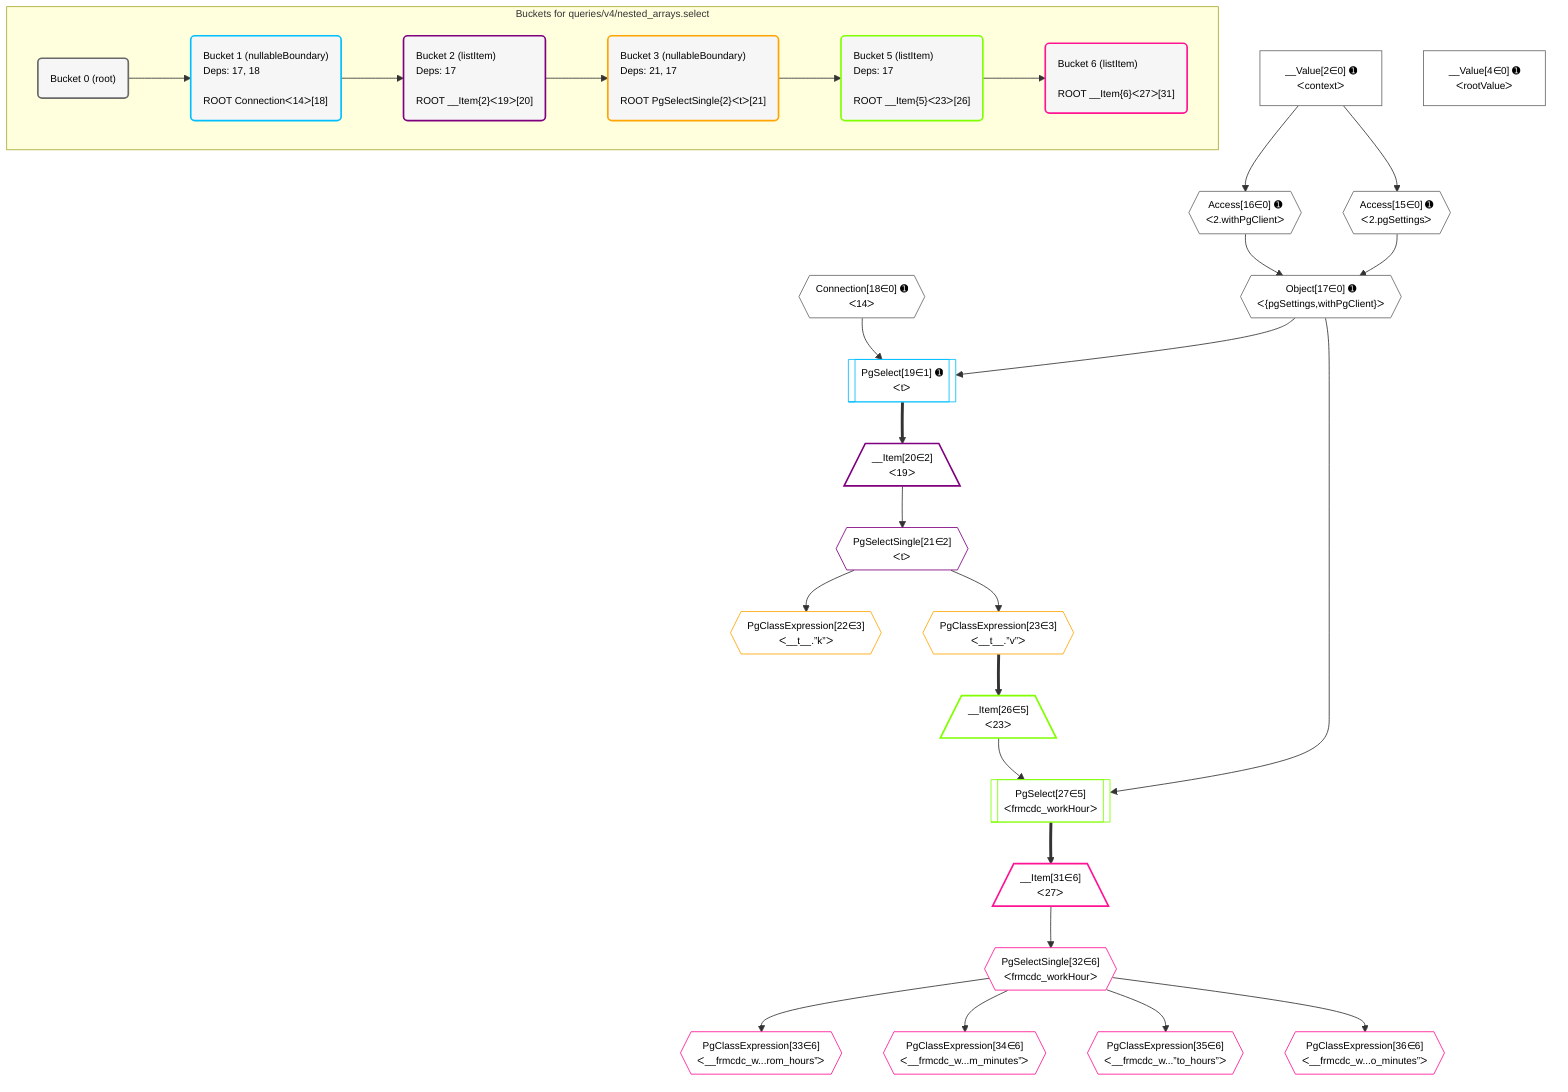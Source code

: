 %%{init: {'themeVariables': { 'fontSize': '12px'}}}%%
graph TD
    classDef path fill:#eee,stroke:#000,color:#000
    classDef plan fill:#fff,stroke-width:1px,color:#000
    classDef itemplan fill:#fff,stroke-width:2px,color:#000
    classDef unbatchedplan fill:#dff,stroke-width:1px,color:#000
    classDef sideeffectplan fill:#fcc,stroke-width:2px,color:#000
    classDef bucket fill:#f6f6f6,color:#000,stroke-width:2px,text-align:left


    %% plan dependencies
    Object17{{"Object[17∈0] ➊<br />ᐸ{pgSettings,withPgClient}ᐳ"}}:::plan
    Access15{{"Access[15∈0] ➊<br />ᐸ2.pgSettingsᐳ"}}:::plan
    Access16{{"Access[16∈0] ➊<br />ᐸ2.withPgClientᐳ"}}:::plan
    Access15 & Access16 --> Object17
    __Value2["__Value[2∈0] ➊<br />ᐸcontextᐳ"]:::plan
    __Value2 --> Access15
    __Value2 --> Access16
    __Value4["__Value[4∈0] ➊<br />ᐸrootValueᐳ"]:::plan
    Connection18{{"Connection[18∈0] ➊<br />ᐸ14ᐳ"}}:::plan
    PgSelect19[["PgSelect[19∈1] ➊<br />ᐸtᐳ"]]:::plan
    Object17 & Connection18 --> PgSelect19
    __Item20[/"__Item[20∈2]<br />ᐸ19ᐳ"\]:::itemplan
    PgSelect19 ==> __Item20
    PgSelectSingle21{{"PgSelectSingle[21∈2]<br />ᐸtᐳ"}}:::plan
    __Item20 --> PgSelectSingle21
    PgClassExpression22{{"PgClassExpression[22∈3]<br />ᐸ__t__.”k”ᐳ"}}:::plan
    PgSelectSingle21 --> PgClassExpression22
    PgClassExpression23{{"PgClassExpression[23∈3]<br />ᐸ__t__.”v”ᐳ"}}:::plan
    PgSelectSingle21 --> PgClassExpression23
    PgSelect27[["PgSelect[27∈5]<br />ᐸfrmcdc_workHourᐳ"]]:::plan
    __Item26[/"__Item[26∈5]<br />ᐸ23ᐳ"\]:::itemplan
    Object17 & __Item26 --> PgSelect27
    PgClassExpression23 ==> __Item26
    __Item31[/"__Item[31∈6]<br />ᐸ27ᐳ"\]:::itemplan
    PgSelect27 ==> __Item31
    PgSelectSingle32{{"PgSelectSingle[32∈6]<br />ᐸfrmcdc_workHourᐳ"}}:::plan
    __Item31 --> PgSelectSingle32
    PgClassExpression33{{"PgClassExpression[33∈6]<br />ᐸ__frmcdc_w...rom_hours”ᐳ"}}:::plan
    PgSelectSingle32 --> PgClassExpression33
    PgClassExpression34{{"PgClassExpression[34∈6]<br />ᐸ__frmcdc_w...m_minutes”ᐳ"}}:::plan
    PgSelectSingle32 --> PgClassExpression34
    PgClassExpression35{{"PgClassExpression[35∈6]<br />ᐸ__frmcdc_w...”to_hours”ᐳ"}}:::plan
    PgSelectSingle32 --> PgClassExpression35
    PgClassExpression36{{"PgClassExpression[36∈6]<br />ᐸ__frmcdc_w...o_minutes”ᐳ"}}:::plan
    PgSelectSingle32 --> PgClassExpression36

    %% define steps

    subgraph "Buckets for queries/v4/nested_arrays.select"
    Bucket0("Bucket 0 (root)"):::bucket
    classDef bucket0 stroke:#696969
    class Bucket0,__Value2,__Value4,Access15,Access16,Object17,Connection18 bucket0
    Bucket1("Bucket 1 (nullableBoundary)<br />Deps: 17, 18<br /><br />ROOT Connectionᐸ14ᐳ[18]"):::bucket
    classDef bucket1 stroke:#00bfff
    class Bucket1,PgSelect19 bucket1
    Bucket2("Bucket 2 (listItem)<br />Deps: 17<br /><br />ROOT __Item{2}ᐸ19ᐳ[20]"):::bucket
    classDef bucket2 stroke:#7f007f
    class Bucket2,__Item20,PgSelectSingle21 bucket2
    Bucket3("Bucket 3 (nullableBoundary)<br />Deps: 21, 17<br /><br />ROOT PgSelectSingle{2}ᐸtᐳ[21]"):::bucket
    classDef bucket3 stroke:#ffa500
    class Bucket3,PgClassExpression22,PgClassExpression23 bucket3
    Bucket5("Bucket 5 (listItem)<br />Deps: 17<br /><br />ROOT __Item{5}ᐸ23ᐳ[26]"):::bucket
    classDef bucket5 stroke:#7fff00
    class Bucket5,__Item26,PgSelect27 bucket5
    Bucket6("Bucket 6 (listItem)<br /><br />ROOT __Item{6}ᐸ27ᐳ[31]"):::bucket
    classDef bucket6 stroke:#ff1493
    class Bucket6,__Item31,PgSelectSingle32,PgClassExpression33,PgClassExpression34,PgClassExpression35,PgClassExpression36 bucket6
    Bucket0 --> Bucket1
    Bucket1 --> Bucket2
    Bucket2 --> Bucket3
    Bucket3 --> Bucket5
    Bucket5 --> Bucket6
    end